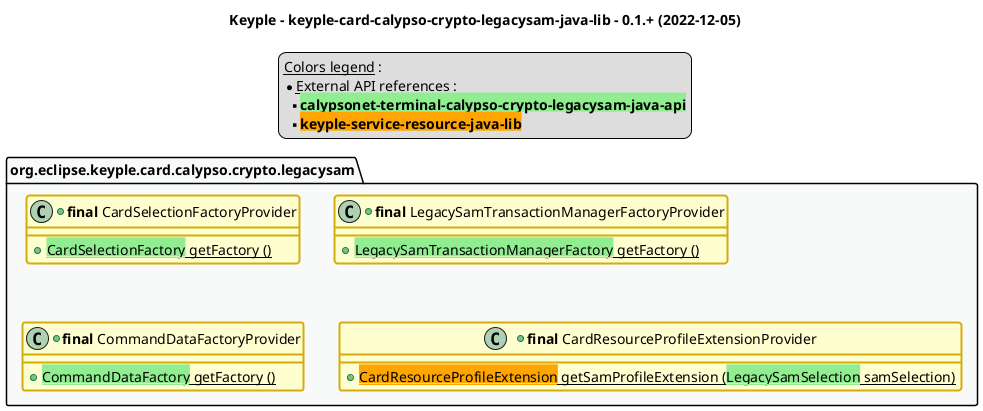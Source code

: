 @startuml
title
    Keyple - keyple-card-calypso-crypto-legacysam-java-lib - 0.1.+ (2022-12-05)
end title

' == THEME ==

'Couleurs issues de : https://htmlcolorcodes.com/fr/tableau-de-couleur/tableau-de-couleur-design-plat/
!define C_GREY1 F8F9F9
!define C_GREY2 F2F3F4
!define C_GREY3 E5E7E9
!define C_GREY4 D7DBDD
!define C_GREY5 CACFD2
!define C_GREY6 BDC3C7
!define C_LINK 3498DB
!define C_USE 27AE60

' -- Styles that don't work with new version of plantuml --
skinparam stereotypeABorderColor #A9DCDF
skinparam stereotypeIBorderColor #B4A7E5
skinparam stereotypeCBorderColor #ADD1B2
skinparam stereotypeEBorderColor #EB93DF
' -- END --

skinparam ClassBorderThickness 2
skinparam ArrowThickness 2

' Yellow
skinparam ClassBackgroundColor #FEFECE
skinparam ClassBorderColor #D4AC0D
' Red
skinparam ClassBackgroundColor<<red>> #FDEDEC
skinparam ClassBorderColor<<red>> #E74C3C
hide <<red>> stereotype
' Purple
skinparam ClassBackgroundColor<<purple>> #F4ECF7
skinparam ClassBorderColor<<purple>> #8E44AD
hide <<purple>> stereotype
' blue
skinparam ClassBackgroundColor<<blue>> #EBF5FB
skinparam ClassBorderColor<<blue>> #3498DB
hide <<blue>> stereotype
' Green
skinparam ClassBackgroundColor<<green>> #E9F7EF
skinparam ClassBorderColor<<green>> #27AE60
hide <<green>> stereotype
' Grey
skinparam ClassBackgroundColor<<grey>> #EAECEE
skinparam ClassBorderColor<<grey>> #2C3E50
hide <<grey>> stereotype

' == CONTENT ==

legend top
    __Colors legend__ :
    * __External API references__ :
    ** <back:lightgreen>**calypsonet-terminal-calypso-crypto-legacysam-java-api**</back>
    ** <back:orange>**keyple-service-resource-java-lib**</back>
end legend

package "org.eclipse.keyple.card.calypso.crypto.legacysam" as legacysam {
    +class "**final** CardSelectionFactoryProvider" as CardSelectionFactoryProvider {
        +{static} <back:lightgreen>CardSelectionFactory</back> getFactory ()
    }
    +class "**final** LegacySamTransactionManagerFactoryProvider" as LegacySamTransactionManagerFactoryProvider {
        +{static} <back:lightgreen>LegacySamTransactionManagerFactory</back> getFactory ()
    }
    +class "**final** CommandDataFactoryProvider" as CommandDataFactoryProvider {
        +{static} <back:lightgreen>CommandDataFactory</back> getFactory ()
    }
    +class "**final** CardResourceProfileExtensionProvider" as CardResourceProfileExtensionProvider {
        +{static} <back:orange>CardResourceProfileExtension</back> getSamProfileExtension (<back:lightgreen>LegacySamSelection</back> samSelection)
    }
}

' Associations

' == LAYOUT ==

' == STYLE ==

package legacysam #C_GREY1 {}

@enduml